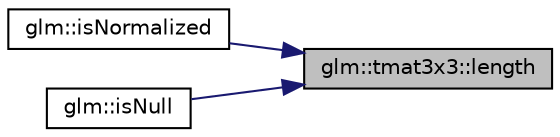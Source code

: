 digraph "glm::tmat3x3::length"
{
 // LATEX_PDF_SIZE
  edge [fontname="Helvetica",fontsize="10",labelfontname="Helvetica",labelfontsize="10"];
  node [fontname="Helvetica",fontsize="10",shape=record];
  rankdir="RL";
  Node1 [label="glm::tmat3x3::length",height=0.2,width=0.4,color="black", fillcolor="grey75", style="filled", fontcolor="black",tooltip=" "];
  Node1 -> Node2 [dir="back",color="midnightblue",fontsize="10",style="solid",fontname="Helvetica"];
  Node2 [label="glm::isNormalized",height=0.2,width=0.4,color="black", fillcolor="white", style="filled",URL="$group__gtx__matrix__query.html#ga351bcc8d485d329b78cfa875e084964d",tooltip=" "];
  Node1 -> Node3 [dir="back",color="midnightblue",fontsize="10",style="solid",fontname="Helvetica"];
  Node3 [label="glm::isNull",height=0.2,width=0.4,color="black", fillcolor="white", style="filled",URL="$group__gtx__matrix__query.html#gac67a5c7e029a84b74b02ac9599b8972d",tooltip=" "];
}
